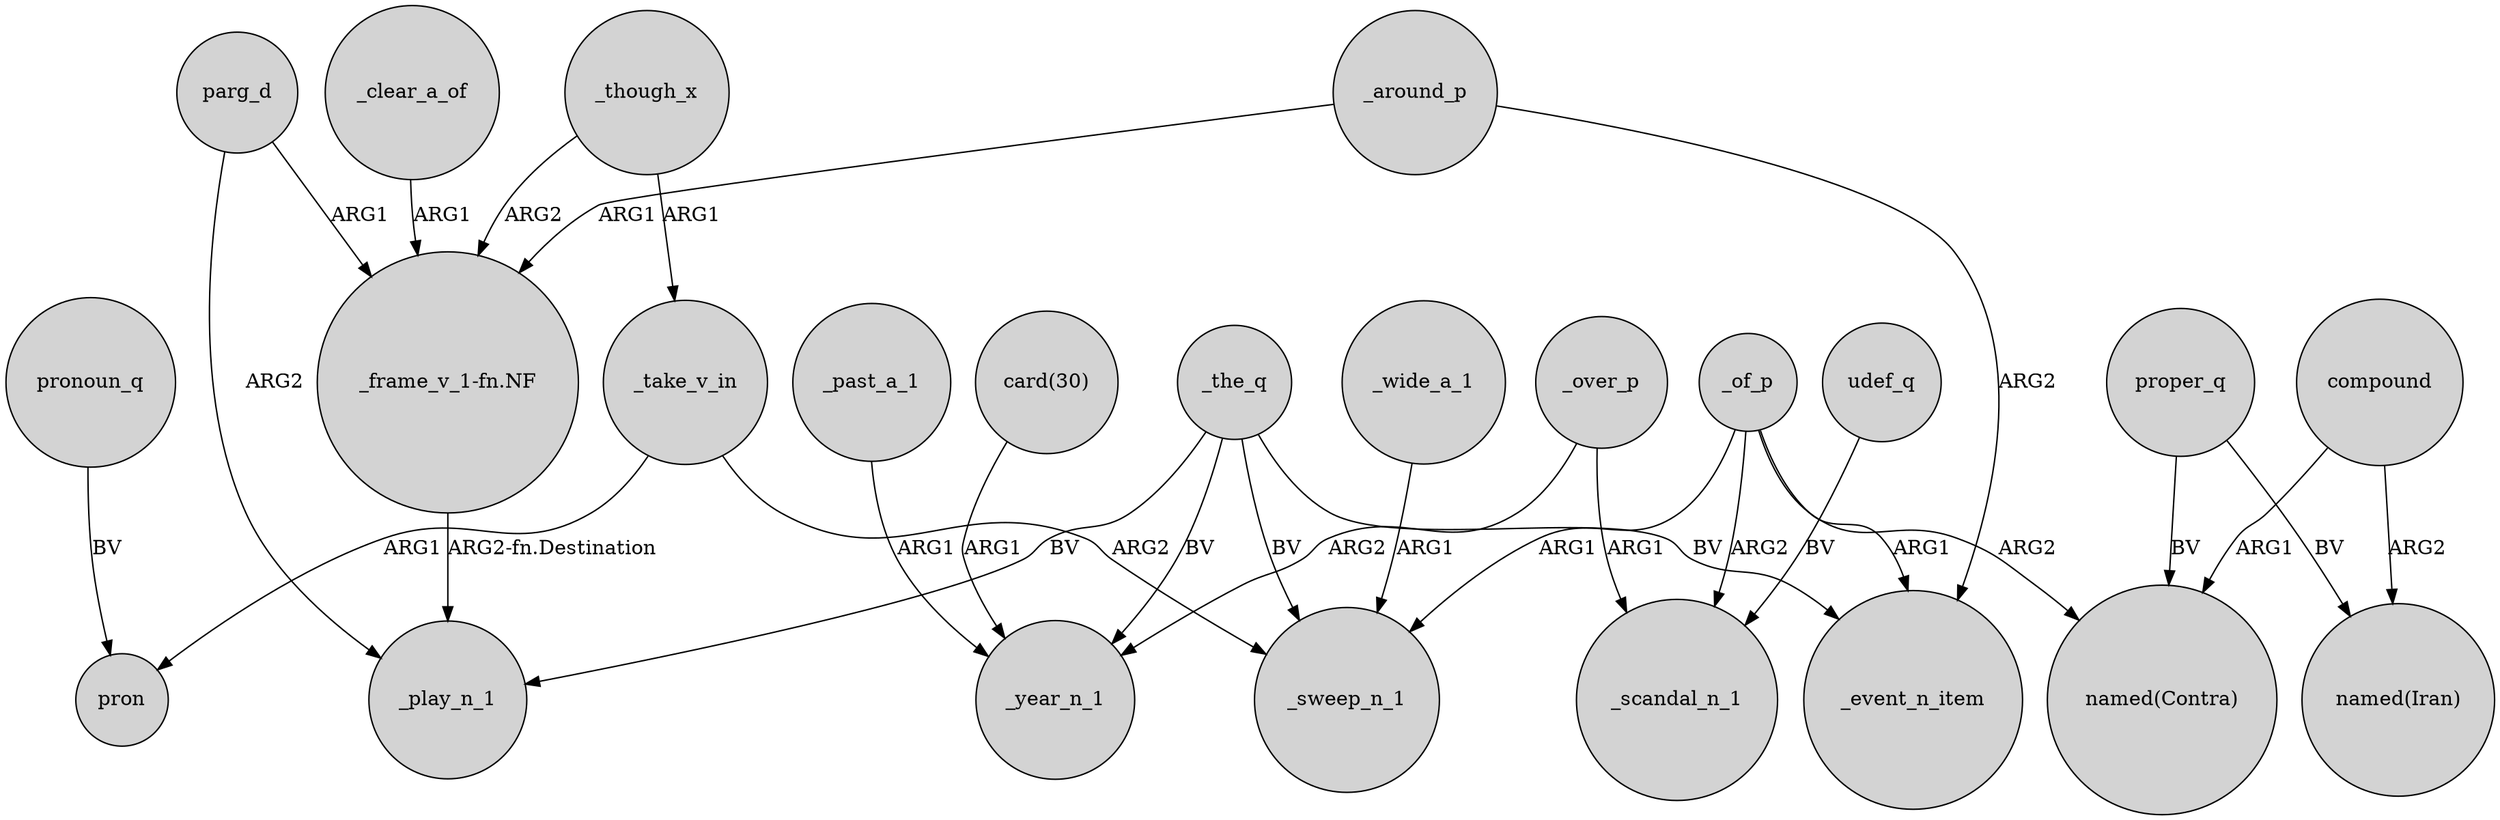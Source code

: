 digraph {
	node [shape=circle style=filled]
	_though_x -> "_frame_v_1-fn.NF" [label=ARG2]
	proper_q -> "named(Contra)" [label=BV]
	parg_d -> "_frame_v_1-fn.NF" [label=ARG1]
	udef_q -> _scandal_n_1 [label=BV]
	_the_q -> _play_n_1 [label=BV]
	_of_p -> _scandal_n_1 [label=ARG2]
	_past_a_1 -> _year_n_1 [label=ARG1]
	parg_d -> _play_n_1 [label=ARG2]
	_of_p -> _event_n_item [label=ARG1]
	pronoun_q -> pron [label=BV]
	_of_p -> _sweep_n_1 [label=ARG1]
	proper_q -> "named(Iran)" [label=BV]
	"_frame_v_1-fn.NF" -> _play_n_1 [label="ARG2-fn.Destination"]
	_around_p -> "_frame_v_1-fn.NF" [label=ARG1]
	_over_p -> _scandal_n_1 [label=ARG1]
	"card(30)" -> _year_n_1 [label=ARG1]
	_clear_a_of -> "_frame_v_1-fn.NF" [label=ARG1]
	_the_q -> _year_n_1 [label=BV]
	_take_v_in -> pron [label=ARG1]
	_take_v_in -> _sweep_n_1 [label=ARG2]
	_over_p -> _year_n_1 [label=ARG2]
	compound -> "named(Iran)" [label=ARG2]
	compound -> "named(Contra)" [label=ARG1]
	_though_x -> _take_v_in [label=ARG1]
	_around_p -> _event_n_item [label=ARG2]
	_the_q -> _sweep_n_1 [label=BV]
	_wide_a_1 -> _sweep_n_1 [label=ARG1]
	_of_p -> "named(Contra)" [label=ARG2]
	_the_q -> _event_n_item [label=BV]
}
